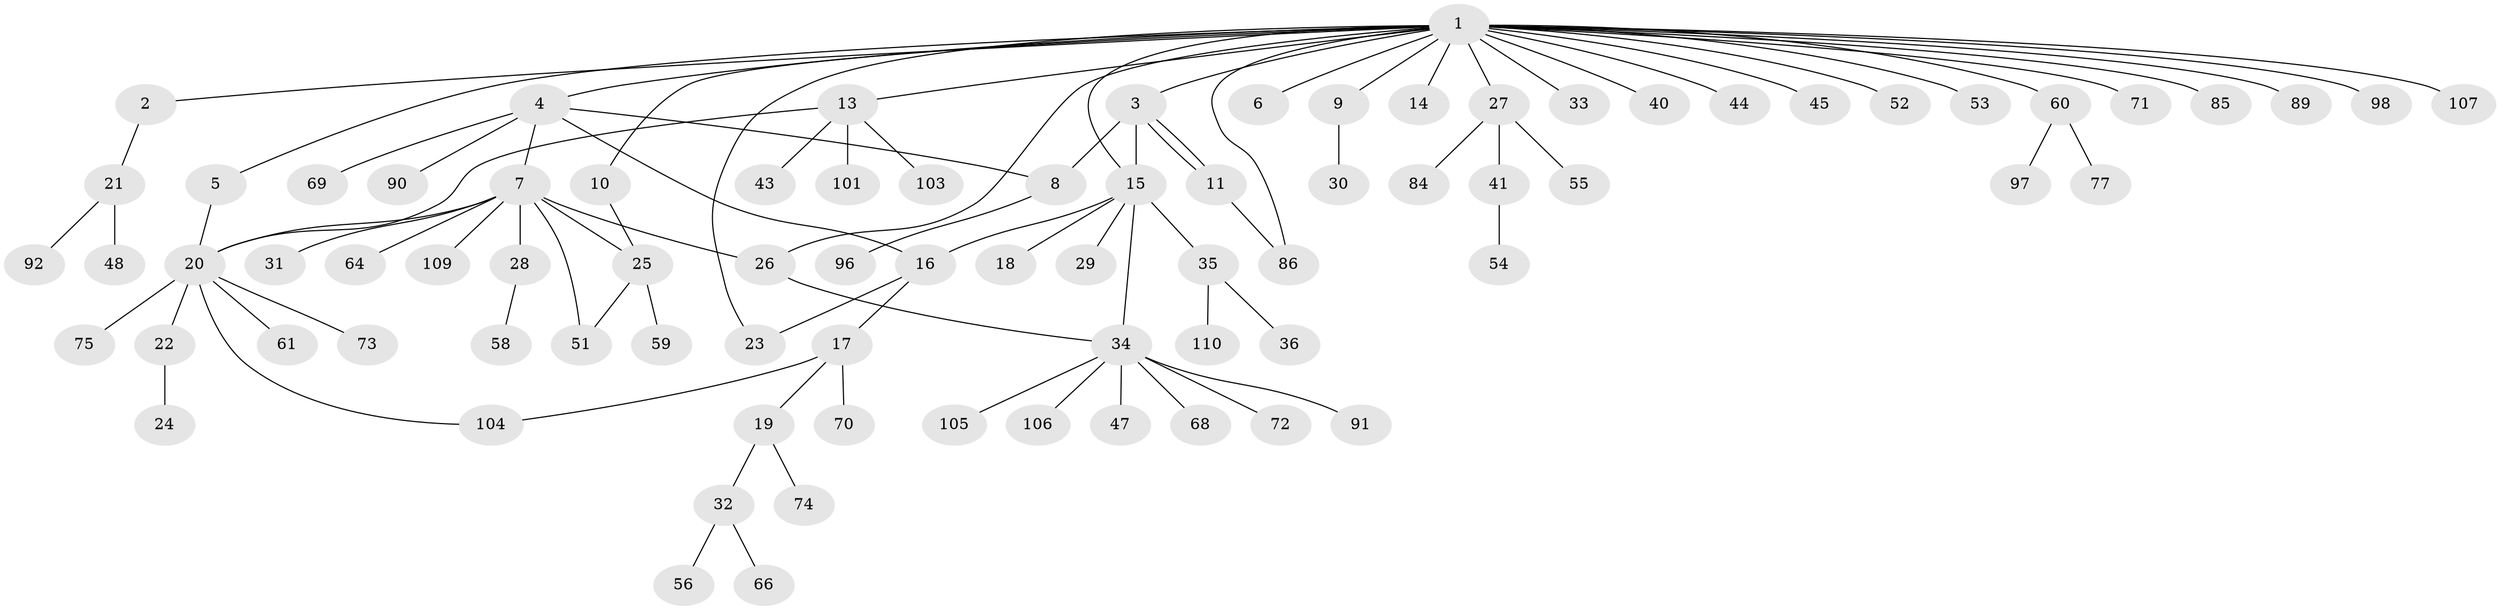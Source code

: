 // Generated by graph-tools (version 1.1) at 2025/51/02/27/25 19:51:59]
// undirected, 81 vertices, 93 edges
graph export_dot {
graph [start="1"]
  node [color=gray90,style=filled];
  1 [super="+50"];
  2;
  3;
  4 [super="+78"];
  5;
  6;
  7 [super="+12"];
  8 [super="+100"];
  9 [super="+39"];
  10;
  11 [super="+37"];
  13 [super="+49"];
  14;
  15 [super="+87"];
  16;
  17 [super="+38"];
  18;
  19 [super="+63"];
  20 [super="+62"];
  21 [super="+46"];
  22 [super="+81"];
  23 [super="+102"];
  24 [super="+65"];
  25 [super="+42"];
  26;
  27 [super="+79"];
  28 [super="+67"];
  29;
  30;
  31;
  32 [super="+76"];
  33;
  34 [super="+57"];
  35 [super="+95"];
  36;
  40;
  41 [super="+83"];
  43;
  44 [super="+82"];
  45;
  47;
  48;
  51;
  52;
  53;
  54;
  55;
  56;
  58;
  59;
  60 [super="+94"];
  61 [super="+80"];
  64;
  66;
  68;
  69;
  70;
  71 [super="+99"];
  72;
  73;
  74;
  75;
  77;
  84;
  85;
  86 [super="+88"];
  89 [super="+93"];
  90;
  91;
  92;
  96;
  97;
  98 [super="+108"];
  101;
  103;
  104;
  105;
  106;
  107;
  109;
  110;
  1 -- 2;
  1 -- 3;
  1 -- 4;
  1 -- 5;
  1 -- 6;
  1 -- 9;
  1 -- 10;
  1 -- 13;
  1 -- 14;
  1 -- 26;
  1 -- 27;
  1 -- 33;
  1 -- 40;
  1 -- 44;
  1 -- 45;
  1 -- 52;
  1 -- 53;
  1 -- 60;
  1 -- 71;
  1 -- 85;
  1 -- 86;
  1 -- 89;
  1 -- 98;
  1 -- 107;
  1 -- 15;
  1 -- 23;
  2 -- 21;
  3 -- 8;
  3 -- 11;
  3 -- 11;
  3 -- 15;
  4 -- 7;
  4 -- 16;
  4 -- 69;
  4 -- 90;
  4 -- 8;
  5 -- 20;
  7 -- 20;
  7 -- 25;
  7 -- 26;
  7 -- 28;
  7 -- 31;
  7 -- 64;
  7 -- 109;
  7 -- 51;
  8 -- 96;
  9 -- 30;
  10 -- 25;
  11 -- 86;
  13 -- 20;
  13 -- 43;
  13 -- 103;
  13 -- 101;
  15 -- 16;
  15 -- 18;
  15 -- 29;
  15 -- 35;
  15 -- 34;
  16 -- 17;
  16 -- 23;
  17 -- 19;
  17 -- 104;
  17 -- 70;
  19 -- 32;
  19 -- 74;
  20 -- 22;
  20 -- 61;
  20 -- 73;
  20 -- 75;
  20 -- 104;
  21 -- 48;
  21 -- 92;
  22 -- 24;
  25 -- 51;
  25 -- 59;
  26 -- 34;
  27 -- 41;
  27 -- 55;
  27 -- 84;
  28 -- 58;
  32 -- 56;
  32 -- 66;
  34 -- 47;
  34 -- 72;
  34 -- 91;
  34 -- 106;
  34 -- 105;
  34 -- 68;
  35 -- 36;
  35 -- 110;
  41 -- 54;
  60 -- 77;
  60 -- 97;
}
